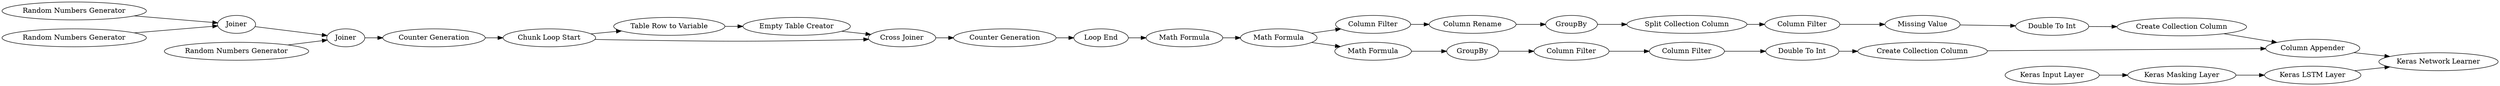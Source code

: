 digraph {
	3 [label="Random Numbers Generator"]
	4 [label="Random Numbers Generator"]
	5 [label="Random Numbers Generator"]
	6 [label=Joiner]
	7 [label=Joiner]
	8 [label="Chunk Loop Start"]
	9 [label="Table Row to Variable"]
	10 [label="Empty Table Creator"]
	11 [label="Cross Joiner"]
	12 [label="Loop End"]
	13 [label="Counter Generation"]
	14 [label="Counter Generation"]
	15 [label="Math Formula"]
	16 [label="Math Formula"]
	17 [label="Column Filter"]
	18 [label="Column Rename"]
	19 [label=GroupBy]
	20 [label="Split Collection Column"]
	21 [label="Column Filter"]
	22 [label="Math Formula"]
	23 [label=GroupBy]
	24 [label="Column Filter"]
	25 [label="Missing Value"]
	26 [label="Keras Input Layer"]
	27 [label="Keras Masking Layer"]
	28 [label="Keras LSTM Layer"]
	29 [label="Keras Network Learner"]
	30 [label="Create Collection Column"]
	31 [label="Create Collection Column"]
	32 [label="Column Filter"]
	33 [label="Column Appender"]
	34 [label="Double To Int"]
	35 [label="Double To Int"]
	3 -> 6
	4 -> 6
	5 -> 7
	6 -> 7
	7 -> 13
	8 -> 9
	8 -> 11
	9 -> 10
	10 -> 11
	11 -> 14
	12 -> 15
	13 -> 8
	14 -> 12
	15 -> 16
	16 -> 17
	16 -> 22
	17 -> 18
	18 -> 19
	19 -> 20
	20 -> 21
	21 -> 25
	22 -> 23
	23 -> 24
	24 -> 32
	25 -> 34
	26 -> 27
	27 -> 28
	28 -> 29
	30 -> 33
	31 -> 33
	32 -> 35
	33 -> 29
	34 -> 30
	35 -> 31
	rankdir=LR
}
